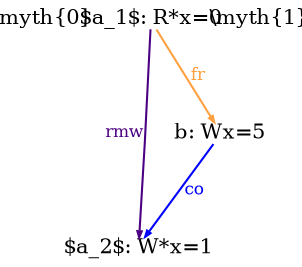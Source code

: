 /* Generated, do not edit, edit img/corw2.litmus instead */
digraph G {

splines=line;

/* the unlocked events */
proc0_label_node [shape=none, fontsize=10, label="\\myth{0}", pos="1.000000,0.588000!", fixedsize=true, width=0.455000, height=0.091875]
eiid0 [label="$a_1$: R*x=0", shape="none", fontsize=10, pos="1.000000,0.367500!", fixedsize="true", height="0.138889", width="0.486111"];
eiid1 [label="$a_2$: W*x=1", shape="none", fontsize=10, pos="1.000000,0.000000!", fixedsize="true", height="0.138889", width="0.486111"];
proc1_label_node [shape=none, fontsize=10, label="\\myth{1}", pos="1.700000,0.588000!", fixedsize=true, width=0.455000, height=0.091875]
eiid2 [label="b: Wx=5", shape="none", fontsize=10, pos="1.700000,0.367500!", fixedsize="true", height="0.138889", width="0.486111"];

/* the intra_causality_data edges */


/* the intra_causality_control edges */

/* the poi edges */
/* the rfmap edges */
eiid0 -> eiid2 [label="fr", color="#ffa040", fontcolor="#ffa040", fontsize=8, arrowsize="0.300000"];


/* The viewed-before edges */
eiid0 -> eiid1 [label="rmw", color="indigo", fontcolor="indigo", fontsize=8, arrowsize="0.300000"];
eiid2 -> eiid1 [label="co", fontsize=8, arrowsize="0.300000", color="blue", fontcolor="blue"];
}
